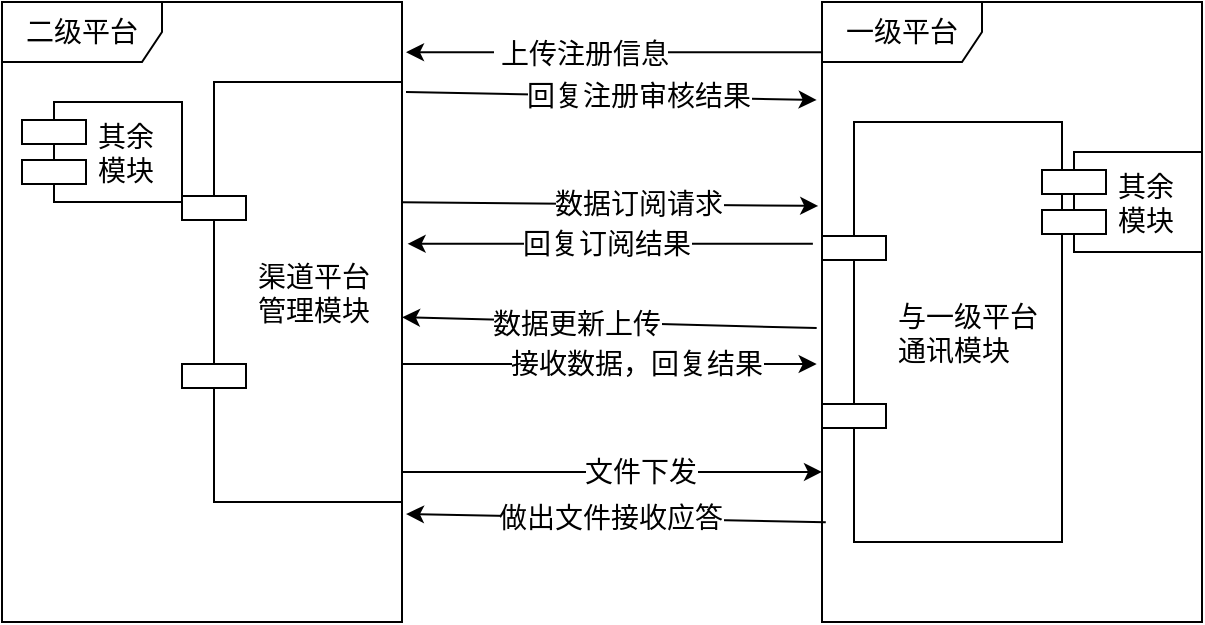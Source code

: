 <mxfile version="10.5.2" type="github"><diagram id="w9ENwbvcmgivqRhCl2oG" name="Page-1"><mxGraphModel dx="1007" dy="579" grid="1" gridSize="10" guides="1" tooltips="1" connect="1" arrows="1" fold="1" page="1" pageScale="1" pageWidth="850" pageHeight="1100" math="0" shadow="0"><root><mxCell id="0"/><mxCell id="1" parent="0"/><mxCell id="JoPFufjsClF1peNbB5LM-1" value="&lt;font style=&quot;font-size: 14px&quot;&gt;二级平台&lt;/font&gt;" style="shape=umlFrame;whiteSpace=wrap;html=1;width=80;height=30;" parent="1" vertex="1"><mxGeometry x="50" y="40" width="200" height="310" as="geometry"/></mxCell><mxCell id="JoPFufjsClF1peNbB5LM-2" value="&lt;font style=&quot;font-size: 14px&quot;&gt;一级平台&lt;/font&gt;" style="shape=umlFrame;whiteSpace=wrap;html=1;width=80;height=30;" parent="1" vertex="1"><mxGeometry x="460" y="40" width="190" height="310" as="geometry"/></mxCell><mxCell id="JoPFufjsClF1peNbB5LM-3" value="渠道平台&#10;管理模块" style="shape=component;align=left;spacingLeft=36;fontSize=14;" parent="1" vertex="1"><mxGeometry x="140" y="80" width="110" height="210" as="geometry"/></mxCell><mxCell id="JoPFufjsClF1peNbB5LM-4" value="与一级平台&#10;通讯模块" style="shape=component;align=left;spacingLeft=36;fontSize=14;" parent="1" vertex="1"><mxGeometry x="460" y="100" width="120" height="210" as="geometry"/></mxCell><mxCell id="JoPFufjsClF1peNbB5LM-5" value="" style="endArrow=classic;html=1;fontSize=14;exitX=0;exitY=0.081;exitDx=0;exitDy=0;exitPerimeter=0;entryX=1.01;entryY=0.081;entryDx=0;entryDy=0;entryPerimeter=0;" parent="1" source="JoPFufjsClF1peNbB5LM-2" target="JoPFufjsClF1peNbB5LM-1" edge="1"><mxGeometry width="50" height="50" relative="1" as="geometry"><mxPoint x="470" y="60" as="sourcePoint"/><mxPoint x="270" y="60" as="targetPoint"/></mxGeometry></mxCell><mxCell id="JoPFufjsClF1peNbB5LM-6" value="&amp;nbsp;&lt;span&gt;上传注册信息&lt;/span&gt;" style="text;html=1;resizable=0;points=[];align=center;verticalAlign=middle;labelBackgroundColor=#ffffff;fontSize=14;" parent="JoPFufjsClF1peNbB5LM-5" vertex="1" connectable="0"><mxGeometry x="0.165" y="1" relative="1" as="geometry"><mxPoint as="offset"/></mxGeometry></mxCell><mxCell id="JoPFufjsClF1peNbB5LM-7" value="" style="endArrow=classic;html=1;fontSize=14;exitX=1.01;exitY=0.145;exitDx=0;exitDy=0;exitPerimeter=0;entryX=-0.014;entryY=0.158;entryDx=0;entryDy=0;entryPerimeter=0;" parent="1" source="JoPFufjsClF1peNbB5LM-1" target="JoPFufjsClF1peNbB5LM-2" edge="1"><mxGeometry width="50" height="50" relative="1" as="geometry"><mxPoint x="260" y="80" as="sourcePoint"/><mxPoint x="480" y="80" as="targetPoint"/></mxGeometry></mxCell><mxCell id="JoPFufjsClF1peNbB5LM-8" value="&lt;span&gt;回复注册审核结果&lt;/span&gt;" style="text;html=1;resizable=0;points=[];align=center;verticalAlign=middle;labelBackgroundColor=#ffffff;fontSize=14;" parent="JoPFufjsClF1peNbB5LM-7" vertex="1" connectable="0"><mxGeometry x="0.129" relative="1" as="geometry"><mxPoint as="offset"/></mxGeometry></mxCell><mxCell id="JoPFufjsClF1peNbB5LM-9" value="" style="endArrow=classic;html=1;fontSize=14;exitX=-0.014;exitY=0.526;exitDx=0;exitDy=0;exitPerimeter=0;" parent="1" source="JoPFufjsClF1peNbB5LM-2" target="JoPFufjsClF1peNbB5LM-1" edge="1"><mxGeometry width="50" height="50" relative="1" as="geometry"><mxPoint x="490" y="200" as="sourcePoint"/><mxPoint x="260" y="200" as="targetPoint"/></mxGeometry></mxCell><mxCell id="JoPFufjsClF1peNbB5LM-10" value="&lt;span&gt;数据更新上传&lt;/span&gt;&lt;br&gt;" style="text;html=1;resizable=0;points=[];align=center;verticalAlign=middle;labelBackgroundColor=#ffffff;fontSize=14;" parent="JoPFufjsClF1peNbB5LM-9" vertex="1" connectable="0"><mxGeometry x="0.165" y="1" relative="1" as="geometry"><mxPoint as="offset"/></mxGeometry></mxCell><mxCell id="JoPFufjsClF1peNbB5LM-11" value="" style="endArrow=classic;html=1;fontSize=14;entryX=-0.014;entryY=0.584;entryDx=0;entryDy=0;entryPerimeter=0;" parent="1" target="JoPFufjsClF1peNbB5LM-2" edge="1"><mxGeometry width="50" height="50" relative="1" as="geometry"><mxPoint x="250" y="221" as="sourcePoint"/><mxPoint x="490" y="220" as="targetPoint"/></mxGeometry></mxCell><mxCell id="JoPFufjsClF1peNbB5LM-12" value="&lt;span&gt;接收数据，回复结果&lt;/span&gt;&lt;br&gt;" style="text;html=1;resizable=0;points=[];align=center;verticalAlign=middle;labelBackgroundColor=#ffffff;fontSize=14;" parent="JoPFufjsClF1peNbB5LM-11" vertex="1" connectable="0"><mxGeometry x="0.129" relative="1" as="geometry"><mxPoint as="offset"/></mxGeometry></mxCell><mxCell id="JoPFufjsClF1peNbB5LM-15" value="" style="endArrow=classic;html=1;fontSize=14;entryX=0;entryY=0.758;entryDx=0;entryDy=0;entryPerimeter=0;exitX=1;exitY=0.758;exitDx=0;exitDy=0;exitPerimeter=0;" parent="1" source="JoPFufjsClF1peNbB5LM-1" target="JoPFufjsClF1peNbB5LM-2" edge="1"><mxGeometry width="50" height="50" relative="1" as="geometry"><mxPoint x="255" y="275" as="sourcePoint"/><mxPoint x="500" y="260" as="targetPoint"/></mxGeometry></mxCell><mxCell id="JoPFufjsClF1peNbB5LM-16" value="&lt;span&gt;文件下发&lt;/span&gt;&lt;br&gt;" style="text;html=1;resizable=0;points=[];align=center;verticalAlign=middle;labelBackgroundColor=#ffffff;fontSize=14;" parent="JoPFufjsClF1peNbB5LM-15" vertex="1" connectable="0"><mxGeometry x="0.129" relative="1" as="geometry"><mxPoint as="offset"/></mxGeometry></mxCell><mxCell id="JoPFufjsClF1peNbB5LM-17" value="其余&#10;模块" style="shape=component;align=left;spacingLeft=36;fontSize=14;" parent="1" vertex="1"><mxGeometry x="60" y="90" width="80" height="50" as="geometry"/></mxCell><mxCell id="JoPFufjsClF1peNbB5LM-18" value="其余&#10;模块" style="shape=component;align=left;spacingLeft=36;fontSize=14;" parent="1" vertex="1"><mxGeometry x="570" y="115" width="80" height="50" as="geometry"/></mxCell><mxCell id="JoPFufjsClF1peNbB5LM-19" value="" style="endArrow=classic;html=1;fontSize=14;exitX=1;exitY=0.323;exitDx=0;exitDy=0;exitPerimeter=0;entryX=-0.01;entryY=0.329;entryDx=0;entryDy=0;entryPerimeter=0;" parent="1" source="JoPFufjsClF1peNbB5LM-1" target="JoPFufjsClF1peNbB5LM-2" edge="1"><mxGeometry width="50" height="50" relative="1" as="geometry"><mxPoint x="258" y="140" as="sourcePoint"/><mxPoint x="480" y="140" as="targetPoint"/></mxGeometry></mxCell><mxCell id="JoPFufjsClF1peNbB5LM-20" value="数据订阅请求" style="text;html=1;resizable=0;points=[];align=center;verticalAlign=middle;labelBackgroundColor=#ffffff;fontSize=14;" parent="JoPFufjsClF1peNbB5LM-19" vertex="1" connectable="0"><mxGeometry x="0.129" relative="1" as="geometry"><mxPoint as="offset"/></mxGeometry></mxCell><mxCell id="JoPFufjsClF1peNbB5LM-21" value="" style="endArrow=classic;html=1;fontSize=14;exitX=0.01;exitY=0.839;exitDx=0;exitDy=0;exitPerimeter=0;" parent="1" source="JoPFufjsClF1peNbB5LM-2" edge="1"><mxGeometry width="50" height="50" relative="1" as="geometry"><mxPoint x="485" y="296" as="sourcePoint"/><mxPoint x="252" y="296" as="targetPoint"/></mxGeometry></mxCell><mxCell id="JoPFufjsClF1peNbB5LM-22" value="做出文件接收应答" style="text;html=1;resizable=0;points=[];align=center;verticalAlign=middle;labelBackgroundColor=#ffffff;fontSize=14;" parent="JoPFufjsClF1peNbB5LM-21" vertex="1" connectable="0"><mxGeometry x="0.244" y="5" relative="1" as="geometry"><mxPoint x="22" y="-5" as="offset"/></mxGeometry></mxCell><mxCell id="JoPFufjsClF1peNbB5LM-23" value="" style="endArrow=classic;html=1;fontSize=14;exitX=-0.024;exitY=0.39;exitDx=0;exitDy=0;exitPerimeter=0;entryX=1.014;entryY=0.39;entryDx=0;entryDy=0;entryPerimeter=0;" parent="1" source="JoPFufjsClF1peNbB5LM-2" target="JoPFufjsClF1peNbB5LM-1" edge="1"><mxGeometry width="50" height="50" relative="1" as="geometry"><mxPoint x="490" y="150" as="sourcePoint"/><mxPoint x="260" y="159" as="targetPoint"/></mxGeometry></mxCell><mxCell id="JoPFufjsClF1peNbB5LM-24" value="回复订阅结果" style="text;html=1;resizable=0;points=[];align=center;verticalAlign=middle;labelBackgroundColor=#ffffff;fontSize=14;" parent="JoPFufjsClF1peNbB5LM-23" vertex="1" connectable="0"><mxGeometry x="0.244" y="5" relative="1" as="geometry"><mxPoint x="22" y="-5" as="offset"/></mxGeometry></mxCell></root></mxGraphModel></diagram></mxfile>